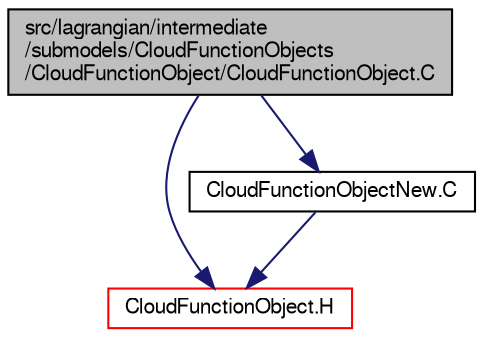 digraph "src/lagrangian/intermediate/submodels/CloudFunctionObjects/CloudFunctionObject/CloudFunctionObject.C"
{
  bgcolor="transparent";
  edge [fontname="FreeSans",fontsize="10",labelfontname="FreeSans",labelfontsize="10"];
  node [fontname="FreeSans",fontsize="10",shape=record];
  Node0 [label="src/lagrangian/intermediate\l/submodels/CloudFunctionObjects\l/CloudFunctionObject/CloudFunctionObject.C",height=0.2,width=0.4,color="black", fillcolor="grey75", style="filled", fontcolor="black"];
  Node0 -> Node1 [color="midnightblue",fontsize="10",style="solid",fontname="FreeSans"];
  Node1 [label="CloudFunctionObject.H",height=0.2,width=0.4,color="red",URL="$a05540.html"];
  Node0 -> Node88 [color="midnightblue",fontsize="10",style="solid",fontname="FreeSans"];
  Node88 [label="CloudFunctionObjectNew.C",height=0.2,width=0.4,color="black",URL="$a05543.html"];
  Node88 -> Node1 [color="midnightblue",fontsize="10",style="solid",fontname="FreeSans"];
}
